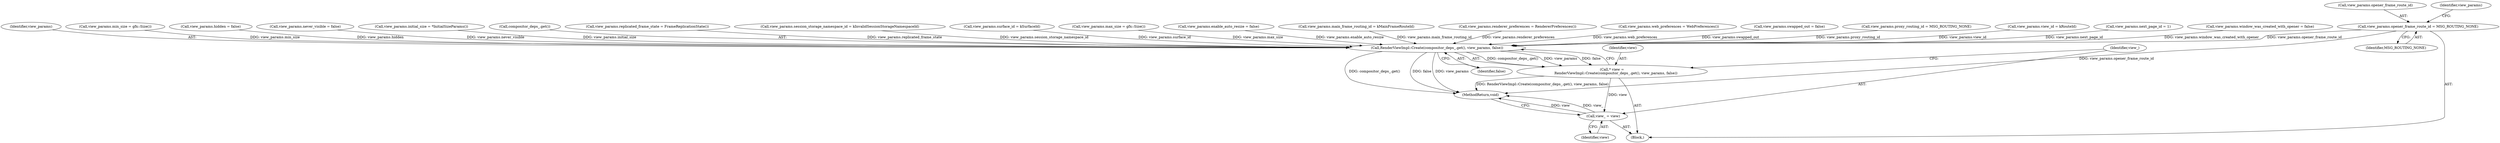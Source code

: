 digraph "0_Chrome_d926098e2e2be270c80a5ba25ab8a611b80b8556@API" {
"1000158" [label="(Call,view_params.opener_frame_route_id = MSG_ROUTING_NONE)"];
"1000253" [label="(Call,RenderViewImpl::Create(compositor_deps_.get(), view_params, false))"];
"1000251" [label="(Call,* view =\n       RenderViewImpl::Create(compositor_deps_.get(), view_params, false))"];
"1000257" [label="(Call,view_ = view)"];
"1000159" [label="(Call,view_params.opener_frame_route_id)"];
"1000208" [label="(Call,view_params.proxy_routing_id = MSG_ROUTING_NONE)"];
"1000251" [label="(Call,* view =\n       RenderViewImpl::Create(compositor_deps_.get(), view_params, false))"];
"1000158" [label="(Call,view_params.opener_frame_route_id = MSG_ROUTING_NONE)"];
"1000162" [label="(Identifier,MSG_ROUTING_NONE)"];
"1000178" [label="(Call,view_params.view_id = kRouteId)"];
"1000223" [label="(Call,view_params.next_page_id = 1)"];
"1000163" [label="(Call,view_params.window_was_created_with_opener = false)"];
"1000252" [label="(Identifier,view)"];
"1000255" [label="(Identifier,view_params)"];
"1000239" [label="(Call,view_params.min_size = gfx::Size())"];
"1000213" [label="(Call,view_params.hidden = false)"];
"1000218" [label="(Call,view_params.never_visible = false)"];
"1000228" [label="(Call,view_params.initial_size = *InitialSizeParams())"];
"1000101" [label="(Block,)"];
"1000256" [label="(Identifier,false)"];
"1000257" [label="(Call,view_ = view)"];
"1000254" [label="(Call,compositor_deps_.get())"];
"1000203" [label="(Call,view_params.replicated_frame_state = FrameReplicationState())"];
"1000260" [label="(MethodReturn,void)"];
"1000193" [label="(Call,view_params.session_storage_namespace_id = kInvalidSessionStorageNamespaceId)"];
"1000253" [label="(Call,RenderViewImpl::Create(compositor_deps_.get(), view_params, false))"];
"1000165" [label="(Identifier,view_params)"];
"1000188" [label="(Call,view_params.surface_id = kSurfaceId)"];
"1000244" [label="(Call,view_params.max_size = gfx::Size())"];
"1000234" [label="(Call,view_params.enable_auto_resize = false)"];
"1000183" [label="(Call,view_params.main_frame_routing_id = kMainFrameRouteId)"];
"1000259" [label="(Identifier,view)"];
"1000168" [label="(Call,view_params.renderer_preferences = RendererPreferences())"];
"1000173" [label="(Call,view_params.web_preferences = WebPreferences())"];
"1000198" [label="(Call,view_params.swapped_out = false)"];
"1000258" [label="(Identifier,view_)"];
"1000158" -> "1000101"  [label="AST: "];
"1000158" -> "1000162"  [label="CFG: "];
"1000159" -> "1000158"  [label="AST: "];
"1000162" -> "1000158"  [label="AST: "];
"1000165" -> "1000158"  [label="CFG: "];
"1000158" -> "1000260"  [label="DDG: view_params.opener_frame_route_id"];
"1000158" -> "1000253"  [label="DDG: view_params.opener_frame_route_id"];
"1000253" -> "1000251"  [label="AST: "];
"1000253" -> "1000256"  [label="CFG: "];
"1000254" -> "1000253"  [label="AST: "];
"1000255" -> "1000253"  [label="AST: "];
"1000256" -> "1000253"  [label="AST: "];
"1000251" -> "1000253"  [label="CFG: "];
"1000253" -> "1000260"  [label="DDG: view_params"];
"1000253" -> "1000260"  [label="DDG: compositor_deps_.get()"];
"1000253" -> "1000260"  [label="DDG: false"];
"1000253" -> "1000251"  [label="DDG: compositor_deps_.get()"];
"1000253" -> "1000251"  [label="DDG: view_params"];
"1000253" -> "1000251"  [label="DDG: false"];
"1000163" -> "1000253"  [label="DDG: view_params.window_was_created_with_opener"];
"1000193" -> "1000253"  [label="DDG: view_params.session_storage_namespace_id"];
"1000208" -> "1000253"  [label="DDG: view_params.proxy_routing_id"];
"1000178" -> "1000253"  [label="DDG: view_params.view_id"];
"1000218" -> "1000253"  [label="DDG: view_params.never_visible"];
"1000183" -> "1000253"  [label="DDG: view_params.main_frame_routing_id"];
"1000228" -> "1000253"  [label="DDG: view_params.initial_size"];
"1000198" -> "1000253"  [label="DDG: view_params.swapped_out"];
"1000244" -> "1000253"  [label="DDG: view_params.max_size"];
"1000173" -> "1000253"  [label="DDG: view_params.web_preferences"];
"1000168" -> "1000253"  [label="DDG: view_params.renderer_preferences"];
"1000234" -> "1000253"  [label="DDG: view_params.enable_auto_resize"];
"1000239" -> "1000253"  [label="DDG: view_params.min_size"];
"1000213" -> "1000253"  [label="DDG: view_params.hidden"];
"1000188" -> "1000253"  [label="DDG: view_params.surface_id"];
"1000223" -> "1000253"  [label="DDG: view_params.next_page_id"];
"1000203" -> "1000253"  [label="DDG: view_params.replicated_frame_state"];
"1000251" -> "1000101"  [label="AST: "];
"1000252" -> "1000251"  [label="AST: "];
"1000258" -> "1000251"  [label="CFG: "];
"1000251" -> "1000260"  [label="DDG: RenderViewImpl::Create(compositor_deps_.get(), view_params, false)"];
"1000251" -> "1000257"  [label="DDG: view"];
"1000257" -> "1000101"  [label="AST: "];
"1000257" -> "1000259"  [label="CFG: "];
"1000258" -> "1000257"  [label="AST: "];
"1000259" -> "1000257"  [label="AST: "];
"1000260" -> "1000257"  [label="CFG: "];
"1000257" -> "1000260"  [label="DDG: view"];
"1000257" -> "1000260"  [label="DDG: view_"];
}
